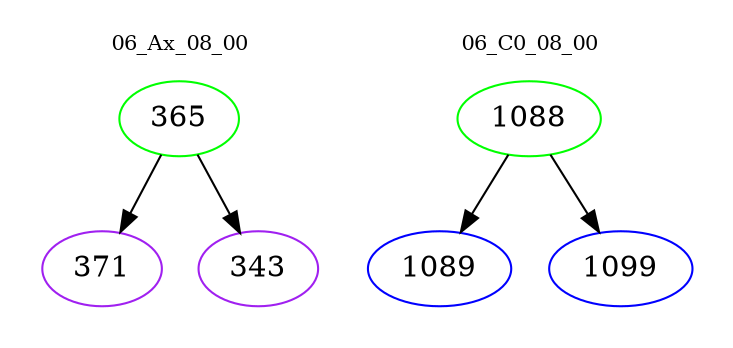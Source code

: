 digraph{
subgraph cluster_0 {
color = white
label = "06_Ax_08_00";
fontsize=10;
T0_365 [label="365", color="green"]
T0_365 -> T0_371 [color="black"]
T0_371 [label="371", color="purple"]
T0_365 -> T0_343 [color="black"]
T0_343 [label="343", color="purple"]
}
subgraph cluster_1 {
color = white
label = "06_C0_08_00";
fontsize=10;
T1_1088 [label="1088", color="green"]
T1_1088 -> T1_1089 [color="black"]
T1_1089 [label="1089", color="blue"]
T1_1088 -> T1_1099 [color="black"]
T1_1099 [label="1099", color="blue"]
}
}
